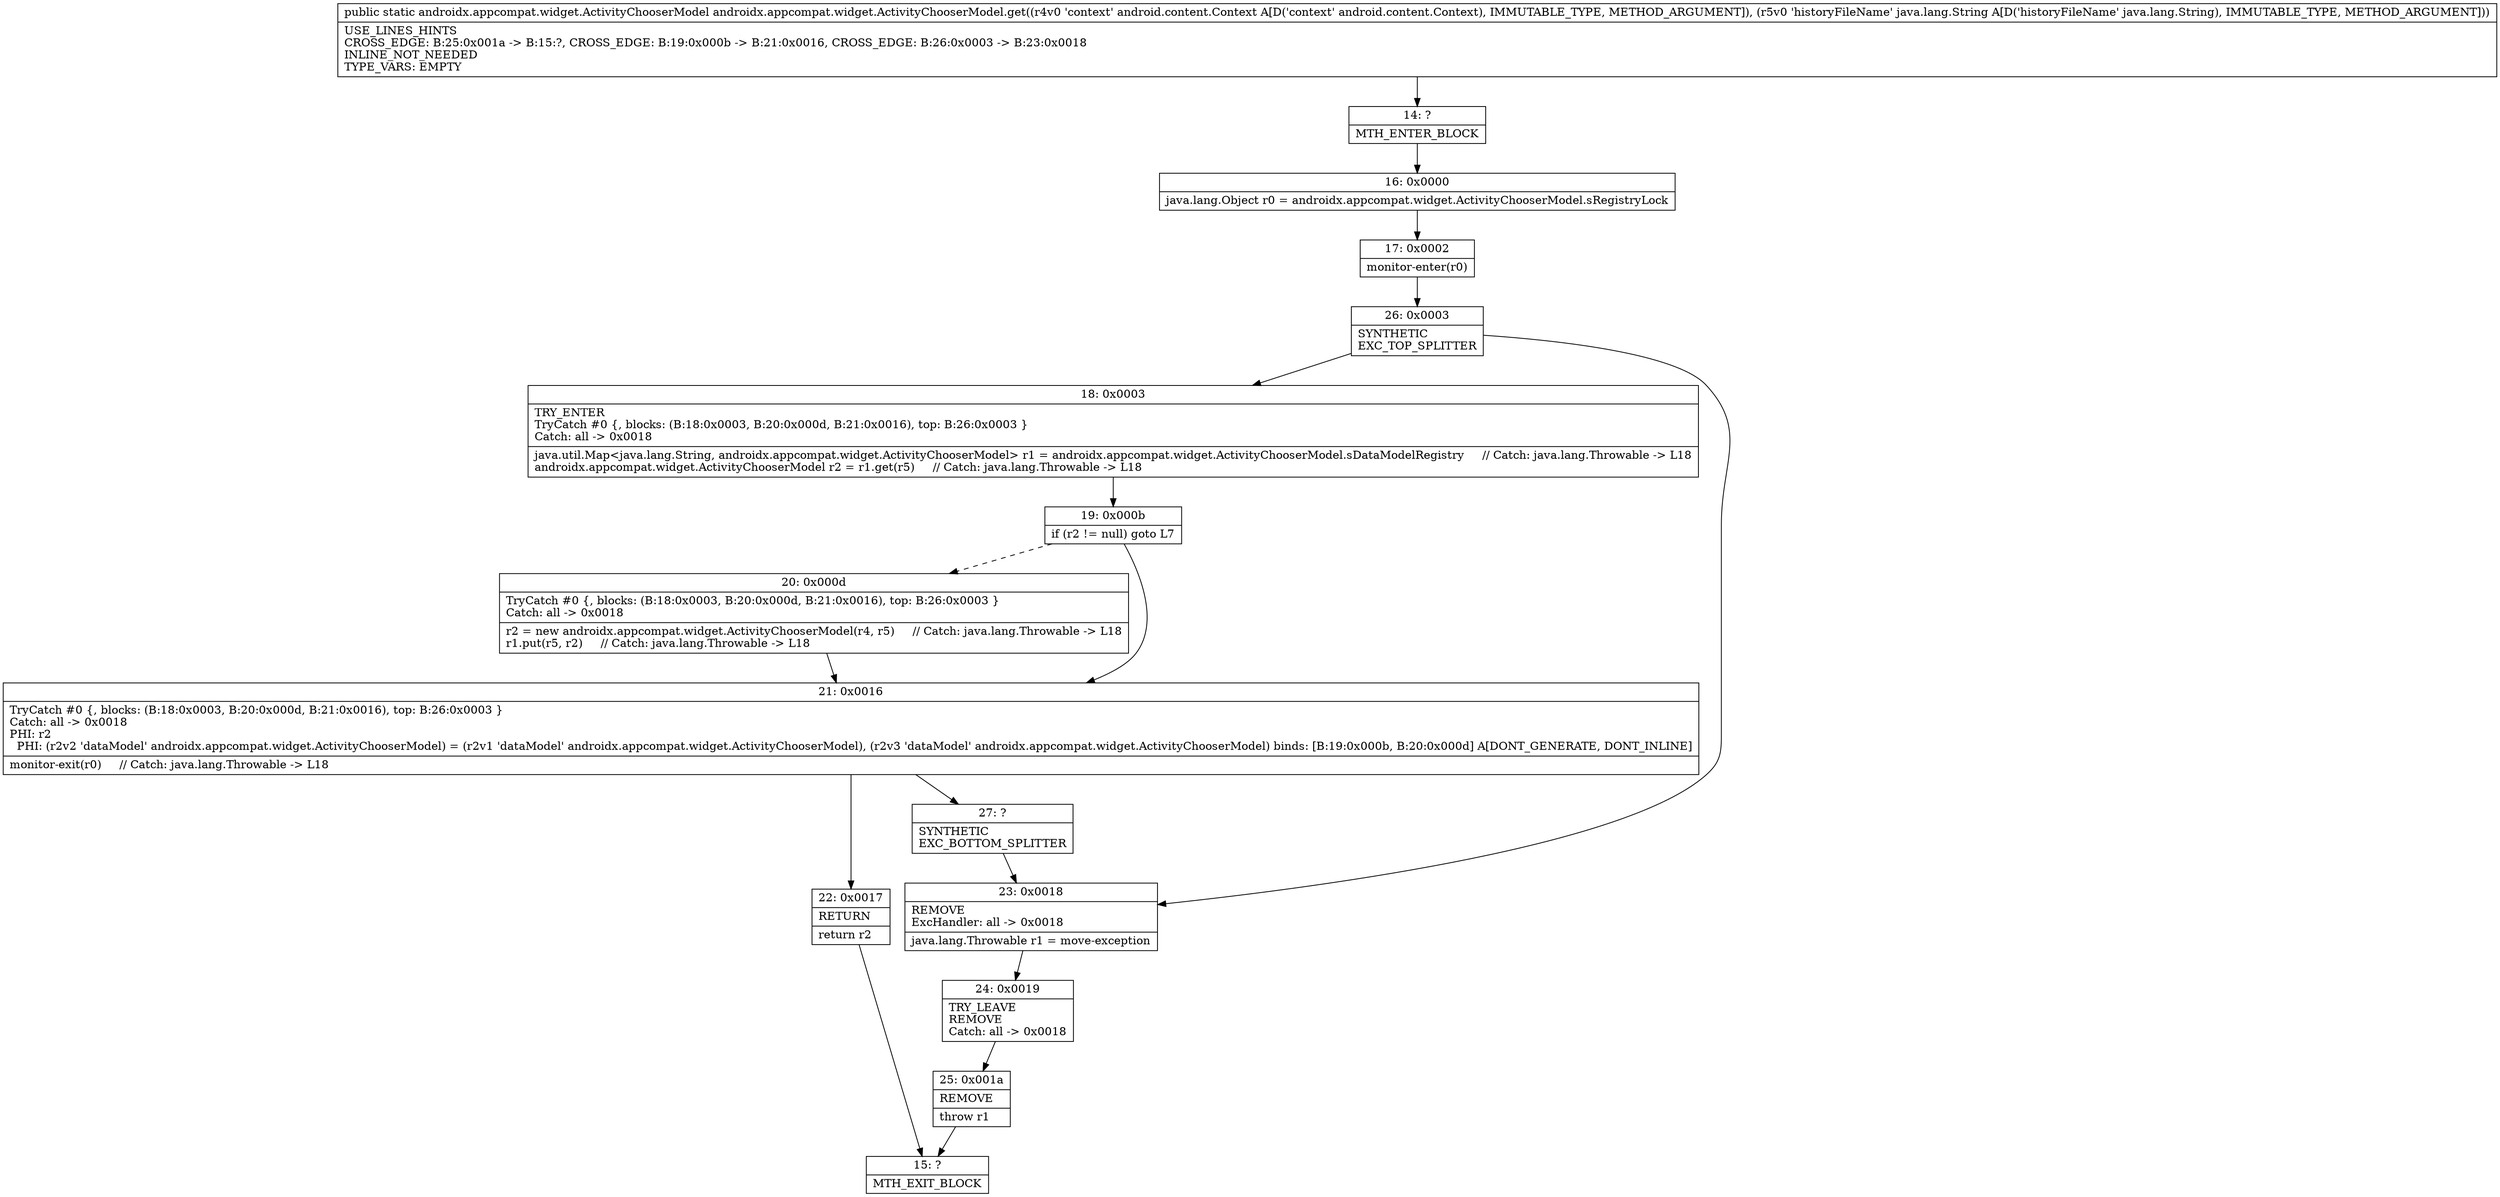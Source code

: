 digraph "CFG forandroidx.appcompat.widget.ActivityChooserModel.get(Landroid\/content\/Context;Ljava\/lang\/String;)Landroidx\/appcompat\/widget\/ActivityChooserModel;" {
Node_14 [shape=record,label="{14\:\ ?|MTH_ENTER_BLOCK\l}"];
Node_16 [shape=record,label="{16\:\ 0x0000|java.lang.Object r0 = androidx.appcompat.widget.ActivityChooserModel.sRegistryLock\l}"];
Node_17 [shape=record,label="{17\:\ 0x0002|monitor\-enter(r0)\l}"];
Node_26 [shape=record,label="{26\:\ 0x0003|SYNTHETIC\lEXC_TOP_SPLITTER\l}"];
Node_18 [shape=record,label="{18\:\ 0x0003|TRY_ENTER\lTryCatch #0 \{, blocks: (B:18:0x0003, B:20:0x000d, B:21:0x0016), top: B:26:0x0003 \}\lCatch: all \-\> 0x0018\l|java.util.Map\<java.lang.String, androidx.appcompat.widget.ActivityChooserModel\> r1 = androidx.appcompat.widget.ActivityChooserModel.sDataModelRegistry     \/\/ Catch: java.lang.Throwable \-\> L18\landroidx.appcompat.widget.ActivityChooserModel r2 = r1.get(r5)     \/\/ Catch: java.lang.Throwable \-\> L18\l}"];
Node_19 [shape=record,label="{19\:\ 0x000b|if (r2 != null) goto L7\l}"];
Node_20 [shape=record,label="{20\:\ 0x000d|TryCatch #0 \{, blocks: (B:18:0x0003, B:20:0x000d, B:21:0x0016), top: B:26:0x0003 \}\lCatch: all \-\> 0x0018\l|r2 = new androidx.appcompat.widget.ActivityChooserModel(r4, r5)     \/\/ Catch: java.lang.Throwable \-\> L18\lr1.put(r5, r2)     \/\/ Catch: java.lang.Throwable \-\> L18\l}"];
Node_21 [shape=record,label="{21\:\ 0x0016|TryCatch #0 \{, blocks: (B:18:0x0003, B:20:0x000d, B:21:0x0016), top: B:26:0x0003 \}\lCatch: all \-\> 0x0018\lPHI: r2 \l  PHI: (r2v2 'dataModel' androidx.appcompat.widget.ActivityChooserModel) = (r2v1 'dataModel' androidx.appcompat.widget.ActivityChooserModel), (r2v3 'dataModel' androidx.appcompat.widget.ActivityChooserModel) binds: [B:19:0x000b, B:20:0x000d] A[DONT_GENERATE, DONT_INLINE]\l|monitor\-exit(r0)     \/\/ Catch: java.lang.Throwable \-\> L18\l}"];
Node_22 [shape=record,label="{22\:\ 0x0017|RETURN\l|return r2\l}"];
Node_15 [shape=record,label="{15\:\ ?|MTH_EXIT_BLOCK\l}"];
Node_27 [shape=record,label="{27\:\ ?|SYNTHETIC\lEXC_BOTTOM_SPLITTER\l}"];
Node_23 [shape=record,label="{23\:\ 0x0018|REMOVE\lExcHandler: all \-\> 0x0018\l|java.lang.Throwable r1 = move\-exception\l}"];
Node_24 [shape=record,label="{24\:\ 0x0019|TRY_LEAVE\lREMOVE\lCatch: all \-\> 0x0018\l}"];
Node_25 [shape=record,label="{25\:\ 0x001a|REMOVE\l|throw r1\l}"];
MethodNode[shape=record,label="{public static androidx.appcompat.widget.ActivityChooserModel androidx.appcompat.widget.ActivityChooserModel.get((r4v0 'context' android.content.Context A[D('context' android.content.Context), IMMUTABLE_TYPE, METHOD_ARGUMENT]), (r5v0 'historyFileName' java.lang.String A[D('historyFileName' java.lang.String), IMMUTABLE_TYPE, METHOD_ARGUMENT]))  | USE_LINES_HINTS\lCROSS_EDGE: B:25:0x001a \-\> B:15:?, CROSS_EDGE: B:19:0x000b \-\> B:21:0x0016, CROSS_EDGE: B:26:0x0003 \-\> B:23:0x0018\lINLINE_NOT_NEEDED\lTYPE_VARS: EMPTY\l}"];
MethodNode -> Node_14;Node_14 -> Node_16;
Node_16 -> Node_17;
Node_17 -> Node_26;
Node_26 -> Node_18;
Node_26 -> Node_23;
Node_18 -> Node_19;
Node_19 -> Node_20[style=dashed];
Node_19 -> Node_21;
Node_20 -> Node_21;
Node_21 -> Node_22;
Node_21 -> Node_27;
Node_22 -> Node_15;
Node_27 -> Node_23;
Node_23 -> Node_24;
Node_24 -> Node_25;
Node_25 -> Node_15;
}

